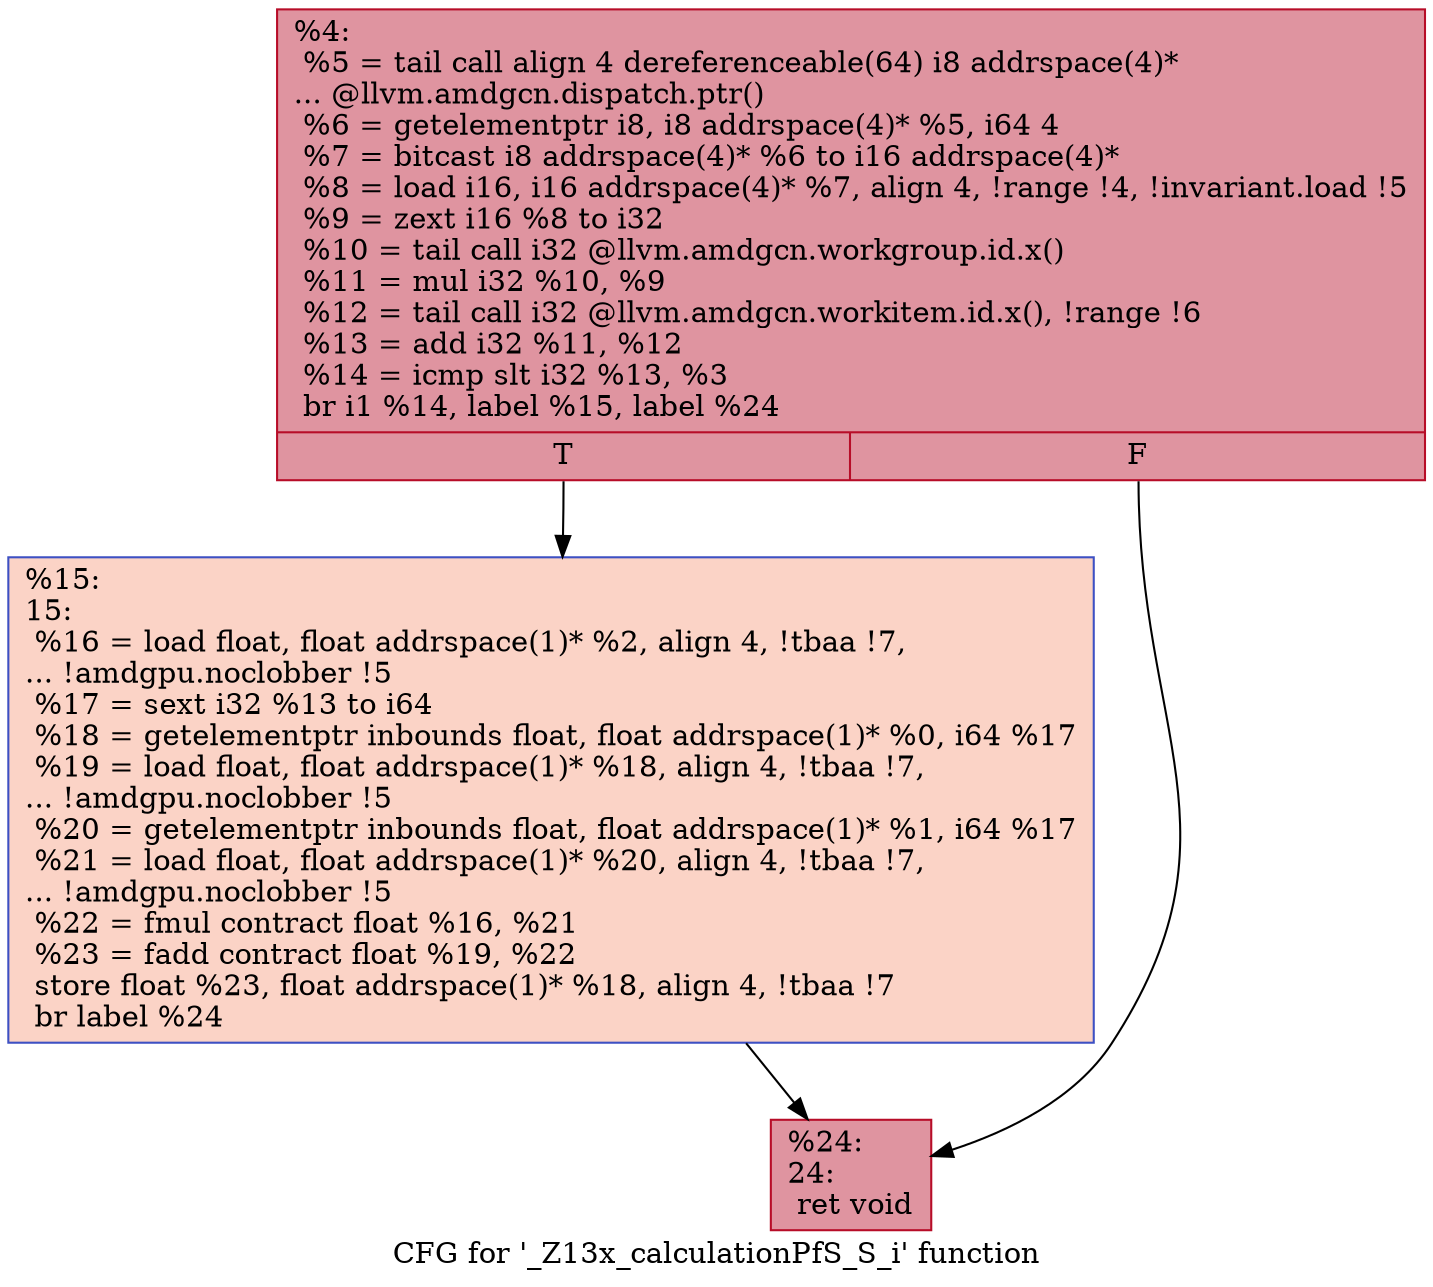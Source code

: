 digraph "CFG for '_Z13x_calculationPfS_S_i' function" {
	label="CFG for '_Z13x_calculationPfS_S_i' function";

	Node0x5e9f130 [shape=record,color="#b70d28ff", style=filled, fillcolor="#b70d2870",label="{%4:\l  %5 = tail call align 4 dereferenceable(64) i8 addrspace(4)*\l... @llvm.amdgcn.dispatch.ptr()\l  %6 = getelementptr i8, i8 addrspace(4)* %5, i64 4\l  %7 = bitcast i8 addrspace(4)* %6 to i16 addrspace(4)*\l  %8 = load i16, i16 addrspace(4)* %7, align 4, !range !4, !invariant.load !5\l  %9 = zext i16 %8 to i32\l  %10 = tail call i32 @llvm.amdgcn.workgroup.id.x()\l  %11 = mul i32 %10, %9\l  %12 = tail call i32 @llvm.amdgcn.workitem.id.x(), !range !6\l  %13 = add i32 %11, %12\l  %14 = icmp slt i32 %13, %3\l  br i1 %14, label %15, label %24\l|{<s0>T|<s1>F}}"];
	Node0x5e9f130:s0 -> Node0x5ea1030;
	Node0x5e9f130:s1 -> Node0x5ea10c0;
	Node0x5ea1030 [shape=record,color="#3d50c3ff", style=filled, fillcolor="#f59c7d70",label="{%15:\l15:                                               \l  %16 = load float, float addrspace(1)* %2, align 4, !tbaa !7,\l... !amdgpu.noclobber !5\l  %17 = sext i32 %13 to i64\l  %18 = getelementptr inbounds float, float addrspace(1)* %0, i64 %17\l  %19 = load float, float addrspace(1)* %18, align 4, !tbaa !7,\l... !amdgpu.noclobber !5\l  %20 = getelementptr inbounds float, float addrspace(1)* %1, i64 %17\l  %21 = load float, float addrspace(1)* %20, align 4, !tbaa !7,\l... !amdgpu.noclobber !5\l  %22 = fmul contract float %16, %21\l  %23 = fadd contract float %19, %22\l  store float %23, float addrspace(1)* %18, align 4, !tbaa !7\l  br label %24\l}"];
	Node0x5ea1030 -> Node0x5ea10c0;
	Node0x5ea10c0 [shape=record,color="#b70d28ff", style=filled, fillcolor="#b70d2870",label="{%24:\l24:                                               \l  ret void\l}"];
}
